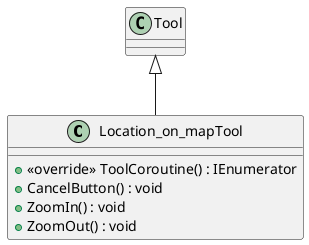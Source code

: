 @startuml
class Location_on_mapTool {
    + <<override>> ToolCoroutine() : IEnumerator
    + CancelButton() : void
    + ZoomIn() : void
    + ZoomOut() : void
}
Tool <|-- Location_on_mapTool
@enduml
